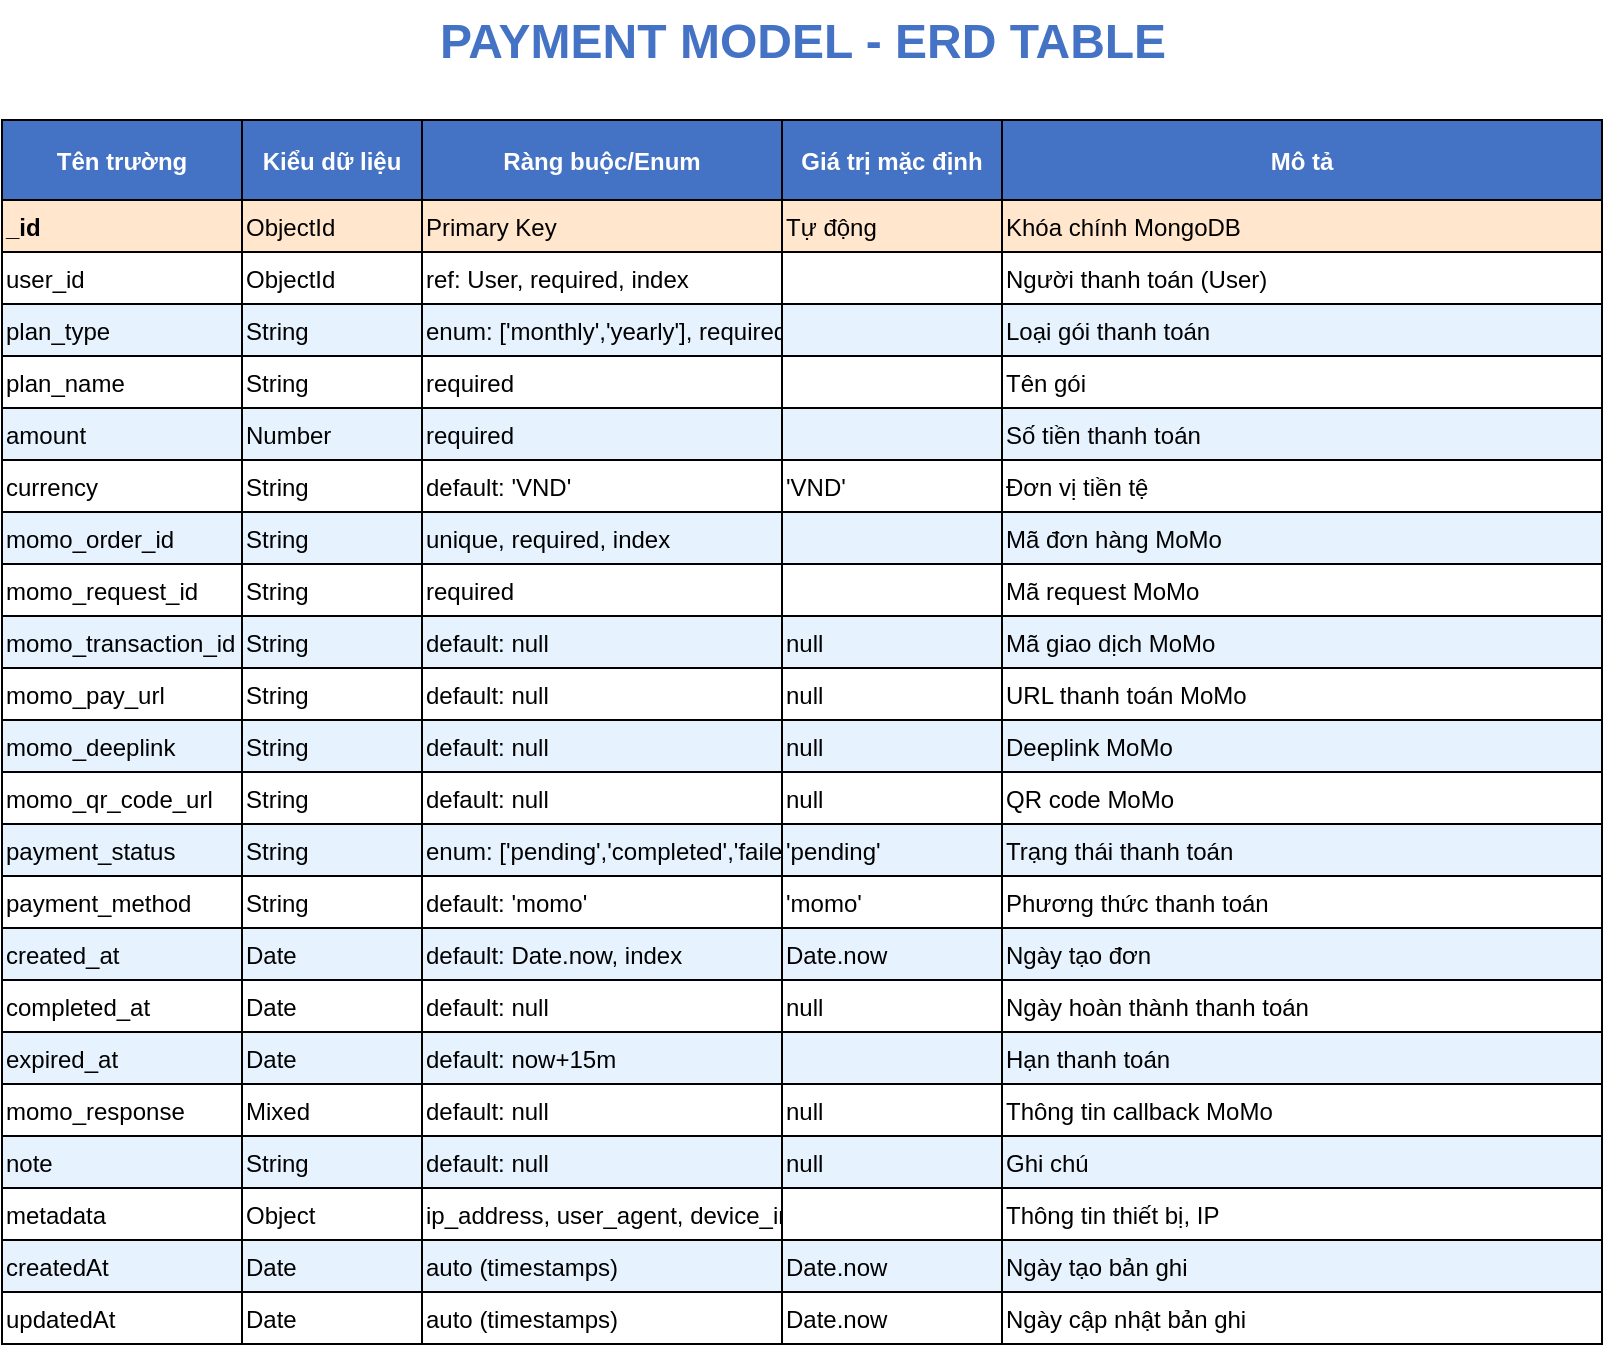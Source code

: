 <mxfile>
  <diagram name="Payment Model Table ERD" id="payment-model-table-erd">
    <mxGraphModel dx="692" dy="402" grid="1" gridSize="10" guides="1" tooltips="1" connect="1" arrows="1" fold="1" page="1" pageScale="1" pageWidth="900" pageHeight="670" math="0" shadow="0">
      <root>
        <mxCell id="0" />
        <mxCell id="1" parent="0" />
        <!-- Tiêu đề lớn -->
        <mxCell id="bigTitle" value="PAYMENT MODEL - ERD TABLE" style="text;html=1;strokeColor=none;fillColor=none;align=center;fontSize=24;fontStyle=1;fontColor=#4472C4;" parent="1" vertex="1">
          <mxGeometry x="50" y="20" width="800" height="50" as="geometry" />
        </mxCell>
        <!-- Bảng ERD -->
        <mxCell id="paymentTable" value="" style="shape=table;startSize=0;container=1;collapsible=0;childLayout=tableLayout;fixedRows=1;rowLines=0;fontStyle=1;align=center;resizeLast=1;strokeColor=#000000;fillColor=#ffffff;" parent="1" vertex="1">
          <mxGeometry x="50" y="80" width="800" height="540" as="geometry" />
        </mxCell>
        <!-- Header -->
        <mxCell id="header" value="" style="shape=tableRow;horizontal=0;fillColor=#4472C4;strokeColor=#000000;" parent="paymentTable" vertex="1">
          <mxGeometry width="800" height="40" as="geometry" />
        </mxCell>
        <mxCell id="h1" value="Tên trường" style="shape=partialRectangle;connectable=0;fillColor=#4472C4;align=center;fontStyle=1;fontSize=12;fontColor=#ffffff;" parent="header" vertex="1"><mxGeometry width="120" height="40" as="geometry" /></mxCell>
        <mxCell id="h2" value="Kiểu dữ liệu" style="shape=partialRectangle;connectable=0;fillColor=#4472C4;align=center;fontStyle=1;fontSize=12;fontColor=#ffffff;" parent="header" vertex="1"><mxGeometry x="120" width="90" height="40" as="geometry" /></mxCell>
        <mxCell id="h3" value="Ràng buộc/Enum" style="shape=partialRectangle;connectable=0;fillColor=#4472C4;align=center;fontStyle=1;fontSize=12;fontColor=#ffffff;" parent="header" vertex="1"><mxGeometry x="210" width="180" height="40" as="geometry" /></mxCell>
        <mxCell id="h4" value="Giá trị mặc định" style="shape=partialRectangle;connectable=0;fillColor=#4472C4;align=center;fontStyle=1;fontSize=12;fontColor=#ffffff;" parent="header" vertex="1"><mxGeometry x="390" width="110" height="40" as="geometry" /></mxCell>
        <mxCell id="h5" value="Mô tả" style="shape=partialRectangle;connectable=0;fillColor=#4472C4;align=center;fontStyle=1;fontSize=12;fontColor=#ffffff;" parent="header" vertex="1"><mxGeometry x="500" width="300" height="40" as="geometry" /></mxCell>
        <!-- Data Rows -->
        <mxCell id="row1" value="" style="shape=tableRow;horizontal=0;fillColor=#FFE6CC;strokeColor=#000000;" parent="paymentTable" vertex="1"><mxGeometry y="40" width="800" height="26" as="geometry" /></mxCell>
        <mxCell id="r1c1" value="_id" style="shape=partialRectangle;connectable=0;fillColor=#FFE6CC;align=left;fontStyle=1;" parent="row1" vertex="1"><mxGeometry width="120" height="26" as="geometry" /></mxCell>
        <mxCell id="r1c2" value="ObjectId" style="shape=partialRectangle;connectable=0;fillColor=#FFE6CC;align=left;" parent="row1" vertex="1"><mxGeometry x="120" width="90" height="26" as="geometry" /></mxCell>
        <mxCell id="r1c3" value="Primary Key" style="shape=partialRectangle;connectable=0;fillColor=#FFE6CC;align=left;" parent="row1" vertex="1"><mxGeometry x="210" width="180" height="26" as="geometry" /></mxCell>
        <mxCell id="r1c4" value="Tự động" style="shape=partialRectangle;connectable=0;fillColor=#FFE6CC;align=left;" parent="row1" vertex="1"><mxGeometry x="390" width="110" height="26" as="geometry" /></mxCell>
        <mxCell id="r1c5" value="Khóa chính MongoDB" style="shape=partialRectangle;connectable=0;fillColor=#FFE6CC;align=left;" parent="row1" vertex="1"><mxGeometry x="500" width="300" height="26" as="geometry" /></mxCell>
        <mxCell id="row2" value="" style="shape=tableRow;horizontal=0;fillColor=#ffffff;strokeColor=#000000;" parent="paymentTable" vertex="1"><mxGeometry y="66" width="800" height="26" as="geometry" /></mxCell>
        <mxCell id="r2c1" value="user_id" style="shape=partialRectangle;connectable=0;fillColor=#ffffff;align=left;" parent="row2" vertex="1"><mxGeometry width="120" height="26" as="geometry" /></mxCell>
        <mxCell id="r2c2" value="ObjectId" style="shape=partialRectangle;connectable=0;fillColor=#ffffff;align=left;" parent="row2" vertex="1"><mxGeometry x="120" width="90" height="26" as="geometry" /></mxCell>
        <mxCell id="r2c3" value="ref: User, required, index" style="shape=partialRectangle;connectable=0;fillColor=#ffffff;align=left;" parent="row2" vertex="1"><mxGeometry x="210" width="180" height="26" as="geometry" /></mxCell>
        <mxCell id="r2c4" value="" style="shape=partialRectangle;connectable=0;fillColor=#ffffff;align=left;" parent="row2" vertex="1"><mxGeometry x="390" width="110" height="26" as="geometry" /></mxCell>
        <mxCell id="r2c5" value="Người thanh toán (User)" style="shape=partialRectangle;connectable=0;fillColor=#ffffff;align=left;" parent="row2" vertex="1"><mxGeometry x="500" width="300" height="26" as="geometry" /></mxCell>
        <mxCell id="row3" value="" style="shape=tableRow;horizontal=0;fillColor=#E6F3FF;strokeColor=#000000;" parent="paymentTable" vertex="1"><mxGeometry y="92" width="800" height="26" as="geometry" /></mxCell>
        <mxCell id="r3c1" value="plan_type" style="shape=partialRectangle;connectable=0;fillColor=#E6F3FF;align=left;" parent="row3" vertex="1"><mxGeometry width="120" height="26" as="geometry" /></mxCell>
        <mxCell id="r3c2" value="String" style="shape=partialRectangle;connectable=0;fillColor=#E6F3FF;align=left;" parent="row3" vertex="1"><mxGeometry x="120" width="90" height="26" as="geometry" /></mxCell>
        <mxCell id="r3c3" value="enum: ['monthly','yearly'], required" style="shape=partialRectangle;connectable=0;fillColor=#E6F3FF;align=left;" parent="row3" vertex="1"><mxGeometry x="210" width="180" height="26" as="geometry" /></mxCell>
        <mxCell id="r3c4" value="" style="shape=partialRectangle;connectable=0;fillColor=#E6F3FF;align=left;" parent="row3" vertex="1"><mxGeometry x="390" width="110" height="26" as="geometry" /></mxCell>
        <mxCell id="r3c5" value="Loại gói thanh toán" style="shape=partialRectangle;connectable=0;fillColor=#E6F3FF;align=left;" parent="row3" vertex="1"><mxGeometry x="500" width="300" height="26" as="geometry" /></mxCell>
        <mxCell id="row4" value="" style="shape=tableRow;horizontal=0;fillColor=#ffffff;strokeColor=#000000;" parent="paymentTable" vertex="1"><mxGeometry y="118" width="800" height="26" as="geometry" /></mxCell>
        <mxCell id="r4c1" value="plan_name" style="shape=partialRectangle;connectable=0;fillColor=#ffffff;align=left;" parent="row4" vertex="1"><mxGeometry width="120" height="26" as="geometry" /></mxCell>
        <mxCell id="r4c2" value="String" style="shape=partialRectangle;connectable=0;fillColor=#ffffff;align=left;" parent="row4" vertex="1"><mxGeometry x="120" width="90" height="26" as="geometry" /></mxCell>
        <mxCell id="r4c3" value="required" style="shape=partialRectangle;connectable=0;fillColor=#ffffff;align=left;" parent="row4" vertex="1"><mxGeometry x="210" width="180" height="26" as="geometry" /></mxCell>
        <mxCell id="r4c4" value="" style="shape=partialRectangle;connectable=0;fillColor=#ffffff;align=left;" parent="row4" vertex="1"><mxGeometry x="390" width="110" height="26" as="geometry" /></mxCell>
        <mxCell id="r4c5" value="Tên gói" style="shape=partialRectangle;connectable=0;fillColor=#ffffff;align=left;" parent="row4" vertex="1"><mxGeometry x="500" width="300" height="26" as="geometry" /></mxCell>
        <mxCell id="row5" value="" style="shape=tableRow;horizontal=0;fillColor=#E6F3FF;strokeColor=#000000;" parent="paymentTable" vertex="1"><mxGeometry y="144" width="800" height="26" as="geometry" /></mxCell>
        <mxCell id="r5c1" value="amount" style="shape=partialRectangle;connectable=0;fillColor=#E6F3FF;align=left;" parent="row5" vertex="1"><mxGeometry width="120" height="26" as="geometry" /></mxCell>
        <mxCell id="r5c2" value="Number" style="shape=partialRectangle;connectable=0;fillColor=#E6F3FF;align=left;" parent="row5" vertex="1"><mxGeometry x="120" width="90" height="26" as="geometry" /></mxCell>
        <mxCell id="r5c3" value="required" style="shape=partialRectangle;connectable=0;fillColor=#E6F3FF;align=left;" parent="row5" vertex="1"><mxGeometry x="210" width="180" height="26" as="geometry" /></mxCell>
        <mxCell id="r5c4" value="" style="shape=partialRectangle;connectable=0;fillColor=#E6F3FF;align=left;" parent="row5" vertex="1"><mxGeometry x="390" width="110" height="26" as="geometry" /></mxCell>
        <mxCell id="r5c5" value="Số tiền thanh toán" style="shape=partialRectangle;connectable=0;fillColor=#E6F3FF;align=left;" parent="row5" vertex="1"><mxGeometry x="500" width="300" height="26" as="geometry" /></mxCell>
        <mxCell id="row6" value="" style="shape=tableRow;horizontal=0;fillColor=#ffffff;strokeColor=#000000;" parent="paymentTable" vertex="1"><mxGeometry y="170" width="800" height="26" as="geometry" /></mxCell>
        <mxCell id="r6c1" value="currency" style="shape=partialRectangle;connectable=0;fillColor=#ffffff;align=left;" parent="row6" vertex="1"><mxGeometry width="120" height="26" as="geometry" /></mxCell>
        <mxCell id="r6c2" value="String" style="shape=partialRectangle;connectable=0;fillColor=#ffffff;align=left;" parent="row6" vertex="1"><mxGeometry x="120" width="90" height="26" as="geometry" /></mxCell>
        <mxCell id="r6c3" value="default: 'VND'" style="shape=partialRectangle;connectable=0;fillColor=#ffffff;align=left;" parent="row6" vertex="1"><mxGeometry x="210" width="180" height="26" as="geometry" /></mxCell>
        <mxCell id="r6c4" value="'VND'" style="shape=partialRectangle;connectable=0;fillColor=#ffffff;align=left;" parent="row6" vertex="1"><mxGeometry x="390" width="110" height="26" as="geometry" /></mxCell>
        <mxCell id="r6c5" value="Đơn vị tiền tệ" style="shape=partialRectangle;connectable=0;fillColor=#ffffff;align=left;" parent="row6" vertex="1"><mxGeometry x="500" width="300" height="26" as="geometry" /></mxCell>
        <mxCell id="row7" value="" style="shape=tableRow;horizontal=0;fillColor=#E6F3FF;strokeColor=#000000;" parent="paymentTable" vertex="1"><mxGeometry y="196" width="800" height="26" as="geometry" /></mxCell>
        <mxCell id="r7c1" value="momo_order_id" style="shape=partialRectangle;connectable=0;fillColor=#E6F3FF;align=left;" parent="row7" vertex="1"><mxGeometry width="120" height="26" as="geometry" /></mxCell>
        <mxCell id="r7c2" value="String" style="shape=partialRectangle;connectable=0;fillColor=#E6F3FF;align=left;" parent="row7" vertex="1"><mxGeometry x="120" width="90" height="26" as="geometry" /></mxCell>
        <mxCell id="r7c3" value="unique, required, index" style="shape=partialRectangle;connectable=0;fillColor=#E6F3FF;align=left;" parent="row7" vertex="1"><mxGeometry x="210" width="180" height="26" as="geometry" /></mxCell>
        <mxCell id="r7c4" value="" style="shape=partialRectangle;connectable=0;fillColor=#E6F3FF;align=left;" parent="row7" vertex="1"><mxGeometry x="390" width="110" height="26" as="geometry" /></mxCell>
        <mxCell id="r7c5" value="Mã đơn hàng MoMo" style="shape=partialRectangle;connectable=0;fillColor=#E6F3FF;align=left;" parent="row7" vertex="1"><mxGeometry x="500" width="300" height="26" as="geometry" /></mxCell>
        <mxCell id="row8" value="" style="shape=tableRow;horizontal=0;fillColor=#ffffff;strokeColor=#000000;" parent="paymentTable" vertex="1"><mxGeometry y="222" width="800" height="26" as="geometry" /></mxCell>
        <mxCell id="r8c1" value="momo_request_id" style="shape=partialRectangle;connectable=0;fillColor=#ffffff;align=left;" parent="row8" vertex="1"><mxGeometry width="120" height="26" as="geometry" /></mxCell>
        <mxCell id="r8c2" value="String" style="shape=partialRectangle;connectable=0;fillColor=#ffffff;align=left;" parent="row8" vertex="1"><mxGeometry x="120" width="90" height="26" as="geometry" /></mxCell>
        <mxCell id="r8c3" value="required" style="shape=partialRectangle;connectable=0;fillColor=#ffffff;align=left;" parent="row8" vertex="1"><mxGeometry x="210" width="180" height="26" as="geometry" /></mxCell>
        <mxCell id="r8c4" value="" style="shape=partialRectangle;connectable=0;fillColor=#ffffff;align=left;" parent="row8" vertex="1"><mxGeometry x="390" width="110" height="26" as="geometry" /></mxCell>
        <mxCell id="r8c5" value="Mã request MoMo" style="shape=partialRectangle;connectable=0;fillColor=#ffffff;align=left;" parent="row8" vertex="1"><mxGeometry x="500" width="300" height="26" as="geometry" /></mxCell>
        <mxCell id="row9" value="" style="shape=tableRow;horizontal=0;fillColor=#E6F3FF;strokeColor=#000000;" parent="paymentTable" vertex="1"><mxGeometry y="248" width="800" height="26" as="geometry" /></mxCell>
        <mxCell id="r9c1" value="momo_transaction_id" style="shape=partialRectangle;connectable=0;fillColor=#E6F3FF;align=left;" parent="row9" vertex="1"><mxGeometry width="120" height="26" as="geometry" /></mxCell>
        <mxCell id="r9c2" value="String" style="shape=partialRectangle;connectable=0;fillColor=#E6F3FF;align=left;" parent="row9" vertex="1"><mxGeometry x="120" width="90" height="26" as="geometry" /></mxCell>
        <mxCell id="r9c3" value="default: null" style="shape=partialRectangle;connectable=0;fillColor=#E6F3FF;align=left;" parent="row9" vertex="1"><mxGeometry x="210" width="180" height="26" as="geometry" /></mxCell>
        <mxCell id="r9c4" value="null" style="shape=partialRectangle;connectable=0;fillColor=#E6F3FF;align=left;" parent="row9" vertex="1"><mxGeometry x="390" width="110" height="26" as="geometry" /></mxCell>
        <mxCell id="r9c5" value="Mã giao dịch MoMo" style="shape=partialRectangle;connectable=0;fillColor=#E6F3FF;align=left;" parent="row9" vertex="1"><mxGeometry x="500" width="300" height="26" as="geometry" /></mxCell>
        <mxCell id="row10" value="" style="shape=tableRow;horizontal=0;fillColor=#ffffff;strokeColor=#000000;" parent="paymentTable" vertex="1"><mxGeometry y="274" width="800" height="26" as="geometry" /></mxCell>
        <mxCell id="r10c1" value="momo_pay_url" style="shape=partialRectangle;connectable=0;fillColor=#ffffff;align=left;" parent="row10" vertex="1"><mxGeometry width="120" height="26" as="geometry" /></mxCell>
        <mxCell id="r10c2" value="String" style="shape=partialRectangle;connectable=0;fillColor=#ffffff;align=left;" parent="row10" vertex="1"><mxGeometry x="120" width="90" height="26" as="geometry" /></mxCell>
        <mxCell id="r10c3" value="default: null" style="shape=partialRectangle;connectable=0;fillColor=#ffffff;align=left;" parent="row10" vertex="1"><mxGeometry x="210" width="180" height="26" as="geometry" /></mxCell>
        <mxCell id="r10c4" value="null" style="shape=partialRectangle;connectable=0;fillColor=#ffffff;align=left;" parent="row10" vertex="1"><mxGeometry x="390" width="110" height="26" as="geometry" /></mxCell>
        <mxCell id="r10c5" value="URL thanh toán MoMo" style="shape=partialRectangle;connectable=0;fillColor=#ffffff;align=left;" parent="row10" vertex="1"><mxGeometry x="500" width="300" height="26" as="geometry" /></mxCell>
        <mxCell id="row11" value="" style="shape=tableRow;horizontal=0;fillColor=#E6F3FF;strokeColor=#000000;" parent="paymentTable" vertex="1"><mxGeometry y="300" width="800" height="26" as="geometry" /></mxCell>
        <mxCell id="r11c1" value="momo_deeplink" style="shape=partialRectangle;connectable=0;fillColor=#E6F3FF;align=left;" parent="row11" vertex="1"><mxGeometry width="120" height="26" as="geometry" /></mxCell>
        <mxCell id="r11c2" value="String" style="shape=partialRectangle;connectable=0;fillColor=#E6F3FF;align=left;" parent="row11" vertex="1"><mxGeometry x="120" width="90" height="26" as="geometry" /></mxCell>
        <mxCell id="r11c3" value="default: null" style="shape=partialRectangle;connectable=0;fillColor=#E6F3FF;align=left;" parent="row11" vertex="1"><mxGeometry x="210" width="180" height="26" as="geometry" /></mxCell>
        <mxCell id="r11c4" value="null" style="shape=partialRectangle;connectable=0;fillColor=#E6F3FF;align=left;" parent="row11" vertex="1"><mxGeometry x="390" width="110" height="26" as="geometry" /></mxCell>
        <mxCell id="r11c5" value="Deeplink MoMo" style="shape=partialRectangle;connectable=0;fillColor=#E6F3FF;align=left;" parent="row11" vertex="1"><mxGeometry x="500" width="300" height="26" as="geometry" /></mxCell>
        <mxCell id="row12" value="" style="shape=tableRow;horizontal=0;fillColor=#ffffff;strokeColor=#000000;" parent="paymentTable" vertex="1"><mxGeometry y="326" width="800" height="26" as="geometry" /></mxCell>
        <mxCell id="r12c1" value="momo_qr_code_url" style="shape=partialRectangle;connectable=0;fillColor=#ffffff;align=left;" parent="row12" vertex="1"><mxGeometry width="120" height="26" as="geometry" /></mxCell>
        <mxCell id="r12c2" value="String" style="shape=partialRectangle;connectable=0;fillColor=#ffffff;align=left;" parent="row12" vertex="1"><mxGeometry x="120" width="90" height="26" as="geometry" /></mxCell>
        <mxCell id="r12c3" value="default: null" style="shape=partialRectangle;connectable=0;fillColor=#ffffff;align=left;" parent="row12" vertex="1"><mxGeometry x="210" width="180" height="26" as="geometry" /></mxCell>
        <mxCell id="r12c4" value="null" style="shape=partialRectangle;connectable=0;fillColor=#ffffff;align=left;" parent="row12" vertex="1"><mxGeometry x="390" width="110" height="26" as="geometry" /></mxCell>
        <mxCell id="r12c5" value="QR code MoMo" style="shape=partialRectangle;connectable=0;fillColor=#ffffff;align=left;" parent="row12" vertex="1"><mxGeometry x="500" width="300" height="26" as="geometry" /></mxCell>
        <mxCell id="row13" value="" style="shape=tableRow;horizontal=0;fillColor=#E6F3FF;strokeColor=#000000;" parent="paymentTable" vertex="1"><mxGeometry y="352" width="800" height="26" as="geometry" /></mxCell>
        <mxCell id="r13c1" value="payment_status" style="shape=partialRectangle;connectable=0;fillColor=#E6F3FF;align=left;" parent="row13" vertex="1"><mxGeometry width="120" height="26" as="geometry" /></mxCell>
        <mxCell id="r13c2" value="String" style="shape=partialRectangle;connectable=0;fillColor=#E6F3FF;align=left;" parent="row13" vertex="1"><mxGeometry x="120" width="90" height="26" as="geometry" /></mxCell>
        <mxCell id="r13c3" value="enum: ['pending','completed','failed','cancelled','expired'], default: 'pending', index" style="shape=partialRectangle;connectable=0;fillColor=#E6F3FF;align=left;" parent="row13" vertex="1"><mxGeometry x="210" width="180" height="26" as="geometry" /></mxCell>
        <mxCell id="r13c4" value="'pending'" style="shape=partialRectangle;connectable=0;fillColor=#E6F3FF;align=left;" parent="row13" vertex="1"><mxGeometry x="390" width="110" height="26" as="geometry" /></mxCell>
        <mxCell id="r13c5" value="Trạng thái thanh toán" style="shape=partialRectangle;connectable=0;fillColor=#E6F3FF;align=left;" parent="row13" vertex="1"><mxGeometry x="500" width="300" height="26" as="geometry" /></mxCell>
        <mxCell id="row14" value="" style="shape=tableRow;horizontal=0;fillColor=#ffffff;strokeColor=#000000;" parent="paymentTable" vertex="1"><mxGeometry y="378" width="800" height="26" as="geometry" /></mxCell>
        <mxCell id="r14c1" value="payment_method" style="shape=partialRectangle;connectable=0;fillColor=#ffffff;align=left;" parent="row14" vertex="1"><mxGeometry width="120" height="26" as="geometry" /></mxCell>
        <mxCell id="r14c2" value="String" style="shape=partialRectangle;connectable=0;fillColor=#ffffff;align=left;" parent="row14" vertex="1"><mxGeometry x="120" width="90" height="26" as="geometry" /></mxCell>
        <mxCell id="r14c3" value="default: 'momo'" style="shape=partialRectangle;connectable=0;fillColor=#ffffff;align=left;" parent="row14" vertex="1"><mxGeometry x="210" width="180" height="26" as="geometry" /></mxCell>
        <mxCell id="r14c4" value="'momo'" style="shape=partialRectangle;connectable=0;fillColor=#ffffff;align=left;" parent="row14" vertex="1"><mxGeometry x="390" width="110" height="26" as="geometry" /></mxCell>
        <mxCell id="r14c5" value="Phương thức thanh toán" style="shape=partialRectangle;connectable=0;fillColor=#ffffff;align=left;" parent="row14" vertex="1"><mxGeometry x="500" width="300" height="26" as="geometry" /></mxCell>
        <mxCell id="row15" value="" style="shape=tableRow;horizontal=0;fillColor=#E6F3FF;strokeColor=#000000;" parent="paymentTable" vertex="1"><mxGeometry y="404" width="800" height="26" as="geometry" /></mxCell>
        <mxCell id="r15c1" value="created_at" style="shape=partialRectangle;connectable=0;fillColor=#E6F3FF;align=left;" parent="row15" vertex="1"><mxGeometry width="120" height="26" as="geometry" /></mxCell>
        <mxCell id="r15c2" value="Date" style="shape=partialRectangle;connectable=0;fillColor=#E6F3FF;align=left;" parent="row15" vertex="1"><mxGeometry x="120" width="90" height="26" as="geometry" /></mxCell>
        <mxCell id="r15c3" value="default: Date.now, index" style="shape=partialRectangle;connectable=0;fillColor=#E6F3FF;align=left;" parent="row15" vertex="1"><mxGeometry x="210" width="180" height="26" as="geometry" /></mxCell>
        <mxCell id="r15c4" value="Date.now" style="shape=partialRectangle;connectable=0;fillColor=#E6F3FF;align=left;" parent="row15" vertex="1"><mxGeometry x="390" width="110" height="26" as="geometry" /></mxCell>
        <mxCell id="r15c5" value="Ngày tạo đơn" style="shape=partialRectangle;connectable=0;fillColor=#E6F3FF;align=left;" parent="row15" vertex="1"><mxGeometry x="500" width="300" height="26" as="geometry" /></mxCell>
        <mxCell id="row16" value="" style="shape=tableRow;horizontal=0;fillColor=#ffffff;strokeColor=#000000;" parent="paymentTable" vertex="1"><mxGeometry y="430" width="800" height="26" as="geometry" /></mxCell>
        <mxCell id="r16c1" value="completed_at" style="shape=partialRectangle;connectable=0;fillColor=#ffffff;align=left;" parent="row16" vertex="1"><mxGeometry width="120" height="26" as="geometry" /></mxCell>
        <mxCell id="r16c2" value="Date" style="shape=partialRectangle;connectable=0;fillColor=#ffffff;align=left;" parent="row16" vertex="1"><mxGeometry x="120" width="90" height="26" as="geometry" /></mxCell>
        <mxCell id="r16c3" value="default: null" style="shape=partialRectangle;connectable=0;fillColor=#ffffff;align=left;" parent="row16" vertex="1"><mxGeometry x="210" width="180" height="26" as="geometry" /></mxCell>
        <mxCell id="r16c4" value="null" style="shape=partialRectangle;connectable=0;fillColor=#ffffff;align=left;" parent="row16" vertex="1"><mxGeometry x="390" width="110" height="26" as="geometry" /></mxCell>
        <mxCell id="r16c5" value="Ngày hoàn thành thanh toán" style="shape=partialRectangle;connectable=0;fillColor=#ffffff;align=left;" parent="row16" vertex="1"><mxGeometry x="500" width="300" height="26" as="geometry" /></mxCell>
        <mxCell id="row17" value="" style="shape=tableRow;horizontal=0;fillColor=#E6F3FF;strokeColor=#000000;" parent="paymentTable" vertex="1"><mxGeometry y="456" width="800" height="26" as="geometry" /></mxCell>
        <mxCell id="r17c1" value="expired_at" style="shape=partialRectangle;connectable=0;fillColor=#E6F3FF;align=left;" parent="row17" vertex="1"><mxGeometry width="120" height="26" as="geometry" /></mxCell>
        <mxCell id="r17c2" value="Date" style="shape=partialRectangle;connectable=0;fillColor=#E6F3FF;align=left;" parent="row17" vertex="1"><mxGeometry x="120" width="90" height="26" as="geometry" /></mxCell>
        <mxCell id="r17c3" value="default: now+15m" style="shape=partialRectangle;connectable=0;fillColor=#E6F3FF;align=left;" parent="row17" vertex="1"><mxGeometry x="210" width="180" height="26" as="geometry" /></mxCell>
        <mxCell id="r17c4" value="" style="shape=partialRectangle;connectable=0;fillColor=#E6F3FF;align=left;" parent="row17" vertex="1"><mxGeometry x="390" width="110" height="26" as="geometry" /></mxCell>
        <mxCell id="r17c5" value="Hạn thanh toán" style="shape=partialRectangle;connectable=0;fillColor=#E6F3FF;align=left;" parent="row17" vertex="1"><mxGeometry x="500" width="300" height="26" as="geometry" /></mxCell>
        <mxCell id="row18" value="" style="shape=tableRow;horizontal=0;fillColor=#ffffff;strokeColor=#000000;" parent="paymentTable" vertex="1"><mxGeometry y="482" width="800" height="26" as="geometry" /></mxCell>
        <mxCell id="r18c1" value="momo_response" style="shape=partialRectangle;connectable=0;fillColor=#ffffff;align=left;" parent="row18" vertex="1"><mxGeometry width="120" height="26" as="geometry" /></mxCell>
        <mxCell id="r18c2" value="Mixed" style="shape=partialRectangle;connectable=0;fillColor=#ffffff;align=left;" parent="row18" vertex="1"><mxGeometry x="120" width="90" height="26" as="geometry" /></mxCell>
        <mxCell id="r18c3" value="default: null" style="shape=partialRectangle;connectable=0;fillColor=#ffffff;align=left;" parent="row18" vertex="1"><mxGeometry x="210" width="180" height="26" as="geometry" /></mxCell>
        <mxCell id="r18c4" value="null" style="shape=partialRectangle;connectable=0;fillColor=#ffffff;align=left;" parent="row18" vertex="1"><mxGeometry x="390" width="110" height="26" as="geometry" /></mxCell>
        <mxCell id="r18c5" value="Thông tin callback MoMo" style="shape=partialRectangle;connectable=0;fillColor=#ffffff;align=left;" parent="row18" vertex="1"><mxGeometry x="500" width="300" height="26" as="geometry" /></mxCell>
        <mxCell id="row19" value="" style="shape=tableRow;horizontal=0;fillColor=#E6F3FF;strokeColor=#000000;" parent="paymentTable" vertex="1"><mxGeometry y="508" width="800" height="26" as="geometry" /></mxCell>
        <mxCell id="r19c1" value="note" style="shape=partialRectangle;connectable=0;fillColor=#E6F3FF;align=left;" parent="row19" vertex="1"><mxGeometry width="120" height="26" as="geometry" /></mxCell>
        <mxCell id="r19c2" value="String" style="shape=partialRectangle;connectable=0;fillColor=#E6F3FF;align=left;" parent="row19" vertex="1"><mxGeometry x="120" width="90" height="26" as="geometry" /></mxCell>
        <mxCell id="r19c3" value="default: null" style="shape=partialRectangle;connectable=0;fillColor=#E6F3FF;align=left;" parent="row19" vertex="1"><mxGeometry x="210" width="180" height="26" as="geometry" /></mxCell>
        <mxCell id="r19c4" value="null" style="shape=partialRectangle;connectable=0;fillColor=#E6F3FF;align=left;" parent="row19" vertex="1"><mxGeometry x="390" width="110" height="26" as="geometry" /></mxCell>
        <mxCell id="r19c5" value="Ghi chú" style="shape=partialRectangle;connectable=0;fillColor=#E6F3FF;align=left;" parent="row19" vertex="1"><mxGeometry x="500" width="300" height="26" as="geometry" /></mxCell>
        <mxCell id="row20" value="" style="shape=tableRow;horizontal=0;fillColor=#ffffff;strokeColor=#000000;" parent="paymentTable" vertex="1"><mxGeometry y="534" width="800" height="26" as="geometry" /></mxCell>
        <mxCell id="r20c1" value="metadata" style="shape=partialRectangle;connectable=0;fillColor=#ffffff;align=left;" parent="row20" vertex="1"><mxGeometry width="120" height="26" as="geometry" /></mxCell>
        <mxCell id="r20c2" value="Object" style="shape=partialRectangle;connectable=0;fillColor=#ffffff;align=left;" parent="row20" vertex="1"><mxGeometry x="120" width="90" height="26" as="geometry" /></mxCell>
        <mxCell id="r20c3" value="ip_address, user_agent, device_info" style="shape=partialRectangle;connectable=0;fillColor=#ffffff;align=left;" parent="row20" vertex="1"><mxGeometry x="210" width="180" height="26" as="geometry" /></mxCell>
        <mxCell id="r20c4" value="" style="shape=partialRectangle;connectable=0;fillColor=#ffffff;align=left;" parent="row20" vertex="1"><mxGeometry x="390" width="110" height="26" as="geometry" /></mxCell>
        <mxCell id="r20c5" value="Thông tin thiết bị, IP" style="shape=partialRectangle;connectable=0;fillColor=#ffffff;align=left;" parent="row20" vertex="1"><mxGeometry x="500" width="300" height="26" as="geometry" /></mxCell>
        <mxCell id="row21" value="" style="shape=tableRow;horizontal=0;fillColor=#E6F3FF;strokeColor=#000000;" parent="paymentTable" vertex="1"><mxGeometry y="560" width="800" height="26" as="geometry" /></mxCell>
        <mxCell id="r21c1" value="createdAt" style="shape=partialRectangle;connectable=0;fillColor=#E6F3FF;align=left;" parent="row21" vertex="1"><mxGeometry width="120" height="26" as="geometry" /></mxCell>
        <mxCell id="r21c2" value="Date" style="shape=partialRectangle;connectable=0;fillColor=#E6F3FF;align=left;" parent="row21" vertex="1"><mxGeometry x="120" width="90" height="26" as="geometry" /></mxCell>
        <mxCell id="r21c3" value="auto (timestamps)" style="shape=partialRectangle;connectable=0;fillColor=#E6F3FF;align=left;" parent="row21" vertex="1"><mxGeometry x="210" width="180" height="26" as="geometry" /></mxCell>
        <mxCell id="r21c4" value="Date.now" style="shape=partialRectangle;connectable=0;fillColor=#E6F3FF;align=left;" parent="row21" vertex="1"><mxGeometry x="390" width="110" height="26" as="geometry" /></mxCell>
        <mxCell id="r21c5" value="Ngày tạo bản ghi" style="shape=partialRectangle;connectable=0;fillColor=#E6F3FF;align=left;" parent="row21" vertex="1"><mxGeometry x="500" width="300" height="26" as="geometry" /></mxCell>
        <mxCell id="row22" value="" style="shape=tableRow;horizontal=0;fillColor=#ffffff;strokeColor=#000000;" parent="paymentTable" vertex="1"><mxGeometry y="586" width="800" height="26" as="geometry" /></mxCell>
        <mxCell id="r22c1" value="updatedAt" style="shape=partialRectangle;connectable=0;fillColor=#ffffff;align=left;" parent="row22" vertex="1"><mxGeometry width="120" height="26" as="geometry" /></mxCell>
        <mxCell id="r22c2" value="Date" style="shape=partialRectangle;connectable=0;fillColor=#ffffff;align=left;" parent="row22" vertex="1"><mxGeometry x="120" width="90" height="26" as="geometry" /></mxCell>
        <mxCell id="r22c3" value="auto (timestamps)" style="shape=partialRectangle;connectable=0;fillColor=#ffffff;align=left;" parent="row22" vertex="1"><mxGeometry x="210" width="180" height="26" as="geometry" /></mxCell>
        <mxCell id="r22c4" value="Date.now" style="shape=partialRectangle;connectable=0;fillColor=#ffffff;align=left;" parent="row22" vertex="1"><mxGeometry x="390" width="110" height="26" as="geometry" /></mxCell>
        <mxCell id="r22c5" value="Ngày cập nhật bản ghi" style="shape=partialRectangle;connectable=0;fillColor=#ffffff;align=left;" parent="row22" vertex="1"><mxGeometry x="500" width="300" height="26" as="geometry" /></mxCell>
      </root>
    </mxGraphModel>
  </diagram>
</mxfile>
